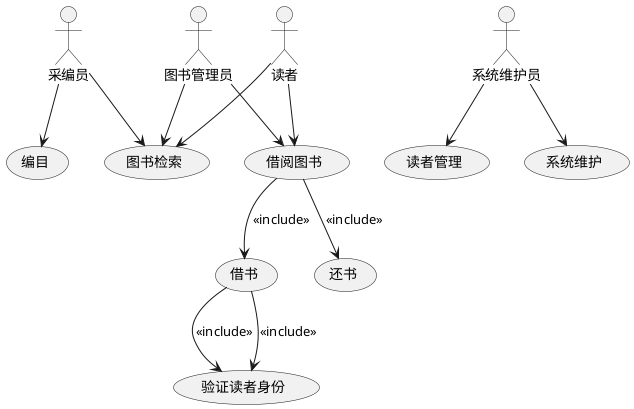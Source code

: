 @startuml
usecase (编目)
usecase (图书检索)
usecase (借阅图书)
usecase (读者管理)
usecase (系统维护)
usecase (借书)
usecase (还书)
usecase (验证读者身份)
actor :采编员:
actor :读者:
actor :系统维护员:
actor :图书管理员:
:采编员: --> (编目)
:采编员: --> (图书检索)

:读者: --> (图书检索)
:读者: --> (借阅图书)

:图书管理员: --> (图书检索)
:图书管理员: --> (借阅图书)

:系统维护员: --> (读者管理)
:系统维护员: --> (系统维护)

(借阅图书) --> (借书) : <<include>>
(借阅图书) --> (还书) : <<include>>

(借书) --> (验证读者身份) : <<include>>
(借书) --> (验证读者身份) : <<include>>
@enduml